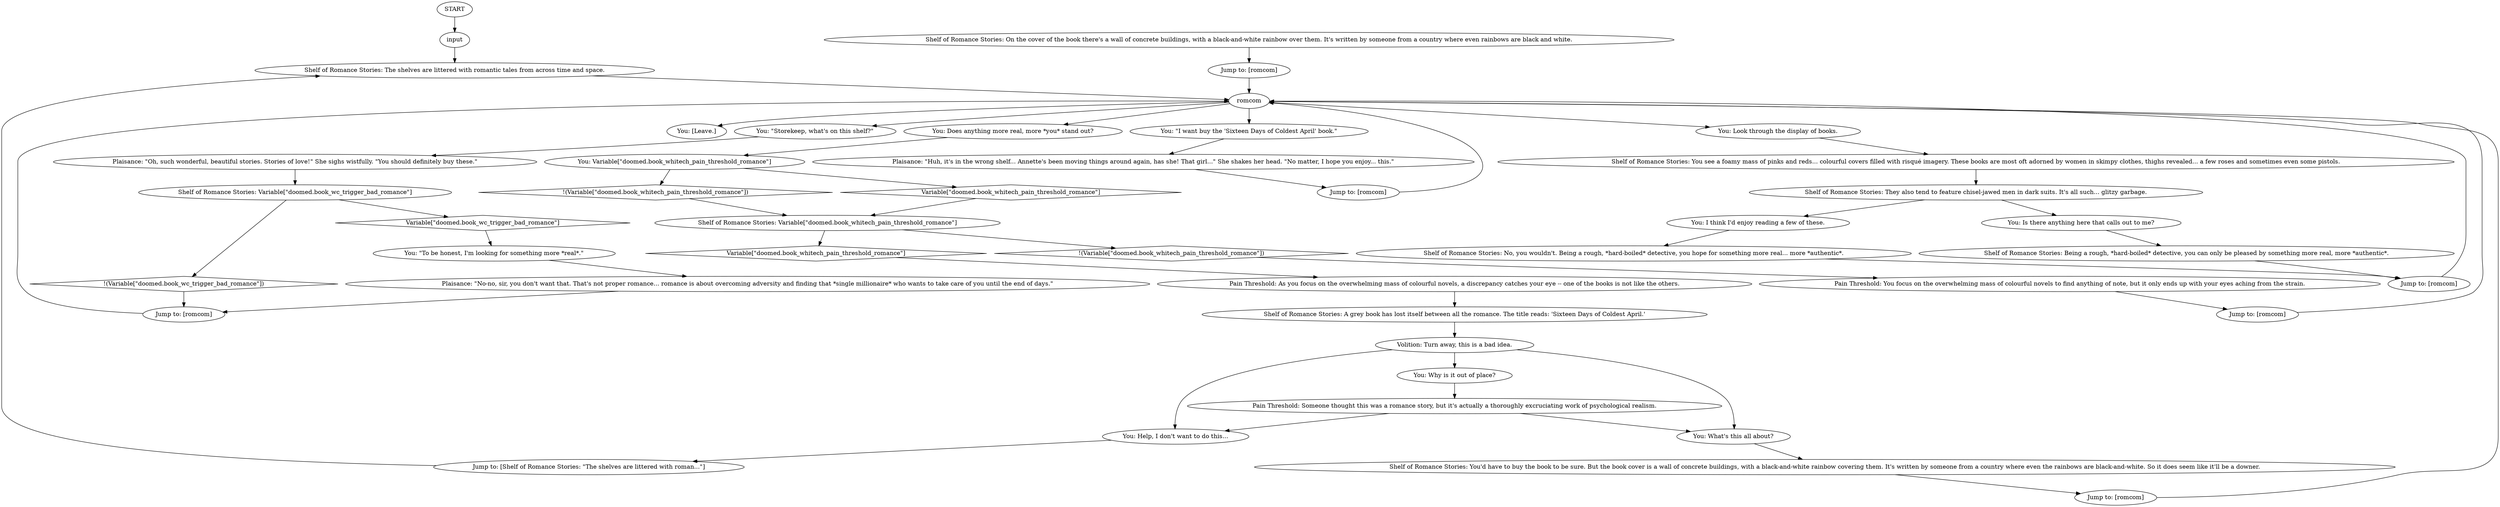 # BOOKSTORE / ROMANCE
# Shelf of romance books.
# ==================================================
digraph G {
	  0 [label="START"];
	  1 [label="input"];
	  2 [label="Shelf of Romance Stories: You'd have to buy the book to be sure. But the book cover is a wall of concrete buildings, with a black-and-white rainbow covering them. It's written by someone from a country where even the rainbows are black-and-white. So it does seem like it'll be a downer."];
	  3 [label="Jump to: [romcom]"];
	  5 [label="You: Does anything more real, more *you* stand out?"];
	  6 [label="You: Variable[\"doomed.book_whitech_pain_threshold_romance\"]"];
	  7 [label="Variable[\"doomed.book_whitech_pain_threshold_romance\"]", shape=diamond];
	  8 [label="!(Variable[\"doomed.book_whitech_pain_threshold_romance\"])", shape=diamond];
	  9 [label="Shelf of Romance Stories: Being a rough, *hard-boiled* detective, you can only be pleased by something more real, more *authentic*."];
	  10 [label="Volition: Turn away, this is a bad idea."];
	  11 [label="Pain Threshold: You focus on the overwhelming mass of colourful novels to find anything of note, but it only ends up with your eyes aching from the strain."];
	  12 [label="Pain Threshold: As you focus on the overwhelming mass of colourful novels, a discrepancy catches your eye -- one of the books is not like the others."];
	  13 [label="You: What's this all about?"];
	  14 [label="You: [Leave.]"];
	  15 [label="You: \"I want buy the 'Sixteen Days of Coldest April' book.\""];
	  16 [label="You: I think I'd enjoy reading a few of these."];
	  17 [label="Shelf of Romance Stories: On the cover of the book there's a wall of concrete buildings, with a black-and-white rainbow over them. It's written by someone from a country where even rainbows are black and white."];
	  18 [label="Shelf of Romance Stories: You see a foamy mass of pinks and reds... colourful covers filled with risqué imagery. These books are most oft adorned by women in skimpy clothes, thighs revealed... a few roses and sometimes even some pistols."];
	  19 [label="romcom"];
	  20 [label="Jump to: [romcom]"];
	  21 [label="Plaisance: \"Huh, it's in the wrong shelf... Annette's been moving things around again, has she! That girl...\" She shakes her head. \"No matter, I hope you enjoy... this.\""];
	  22 [label="Jump to: [romcom]"];
	  23 [label="Shelf of Romance Stories: Variable[\"doomed.book_whitech_pain_threshold_romance\"]"];
	  24 [label="Variable[\"doomed.book_whitech_pain_threshold_romance\"]", shape=diamond];
	  25 [label="!(Variable[\"doomed.book_whitech_pain_threshold_romance\"])", shape=diamond];
	  26 [label="Shelf of Romance Stories: No, you wouldn't. Being a rough, *hard-boiled* detective, you hope for something more real... more *authentic*."];
	  27 [label="You: \"Storekeep, what's on this shelf?\""];
	  28 [label="You: \"To be honest, I'm looking for something more *real*.\""];
	  29 [label="Shelf of Romance Stories: Variable[\"doomed.book_wc_trigger_bad_romance\"]"];
	  30 [label="Variable[\"doomed.book_wc_trigger_bad_romance\"]", shape=diamond];
	  31 [label="!(Variable[\"doomed.book_wc_trigger_bad_romance\"])", shape=diamond];
	  32 [label="Jump to: [romcom]"];
	  33 [label="Shelf of Romance Stories: They also tend to feature chisel-jawed men in dark suits. It's all such... glitzy garbage."];
	  34 [label="Jump to: [romcom]"];
	  35 [label="Jump to: [Shelf of Romance Stories: \"The shelves are littered with roman...\"]"];
	  36 [label="Shelf of Romance Stories: The shelves are littered with romantic tales from across time and space."];
	  37 [label="Plaisance: \"Oh, such wonderful, beautiful stories. Stories of love!\" She sighs wistfully. \"You should definitely buy these.\""];
	  38 [label="You: Is there anything here that calls out to me?"];
	  39 [label="You: Why is it out of place?"];
	  40 [label="You: Help, I don't want to do this..."];
	  41 [label="You: Look through the display of books."];
	  42 [label="Shelf of Romance Stories: A grey book has lost itself between all the romance. The title reads: 'Sixteen Days of Coldest April.'"];
	  43 [label="Plaisance: \"No-no, sir, you don't want that. That's not proper romance... romance is about overcoming adversity and finding that *single millionaire* who wants to take care of you until the end of days.\""];
	  44 [label="Jump to: [romcom]"];
	  45 [label="Pain Threshold: Someone thought this was a romance story, but it's actually a thoroughly excruciating work of psychological realism."];
	  0 -> 1
	  1 -> 36
	  2 -> 3
	  3 -> 19
	  5 -> 6
	  6 -> 8
	  6 -> 7
	  7 -> 23
	  8 -> 23
	  9 -> 22
	  10 -> 40
	  10 -> 13
	  10 -> 39
	  11 -> 34
	  12 -> 42
	  13 -> 2
	  15 -> 21
	  16 -> 26
	  17 -> 44
	  18 -> 33
	  19 -> 5
	  19 -> 41
	  19 -> 14
	  19 -> 15
	  19 -> 27
	  20 -> 19
	  21 -> 32
	  22 -> 19
	  23 -> 24
	  23 -> 25
	  24 -> 12
	  25 -> 11
	  26 -> 22
	  27 -> 37
	  28 -> 43
	  29 -> 30
	  29 -> 31
	  30 -> 28
	  31 -> 20
	  32 -> 19
	  33 -> 16
	  33 -> 38
	  34 -> 19
	  35 -> 36
	  36 -> 19
	  37 -> 29
	  38 -> 9
	  39 -> 45
	  40 -> 35
	  41 -> 18
	  42 -> 10
	  43 -> 20
	  44 -> 19
	  45 -> 40
	  45 -> 13
}

